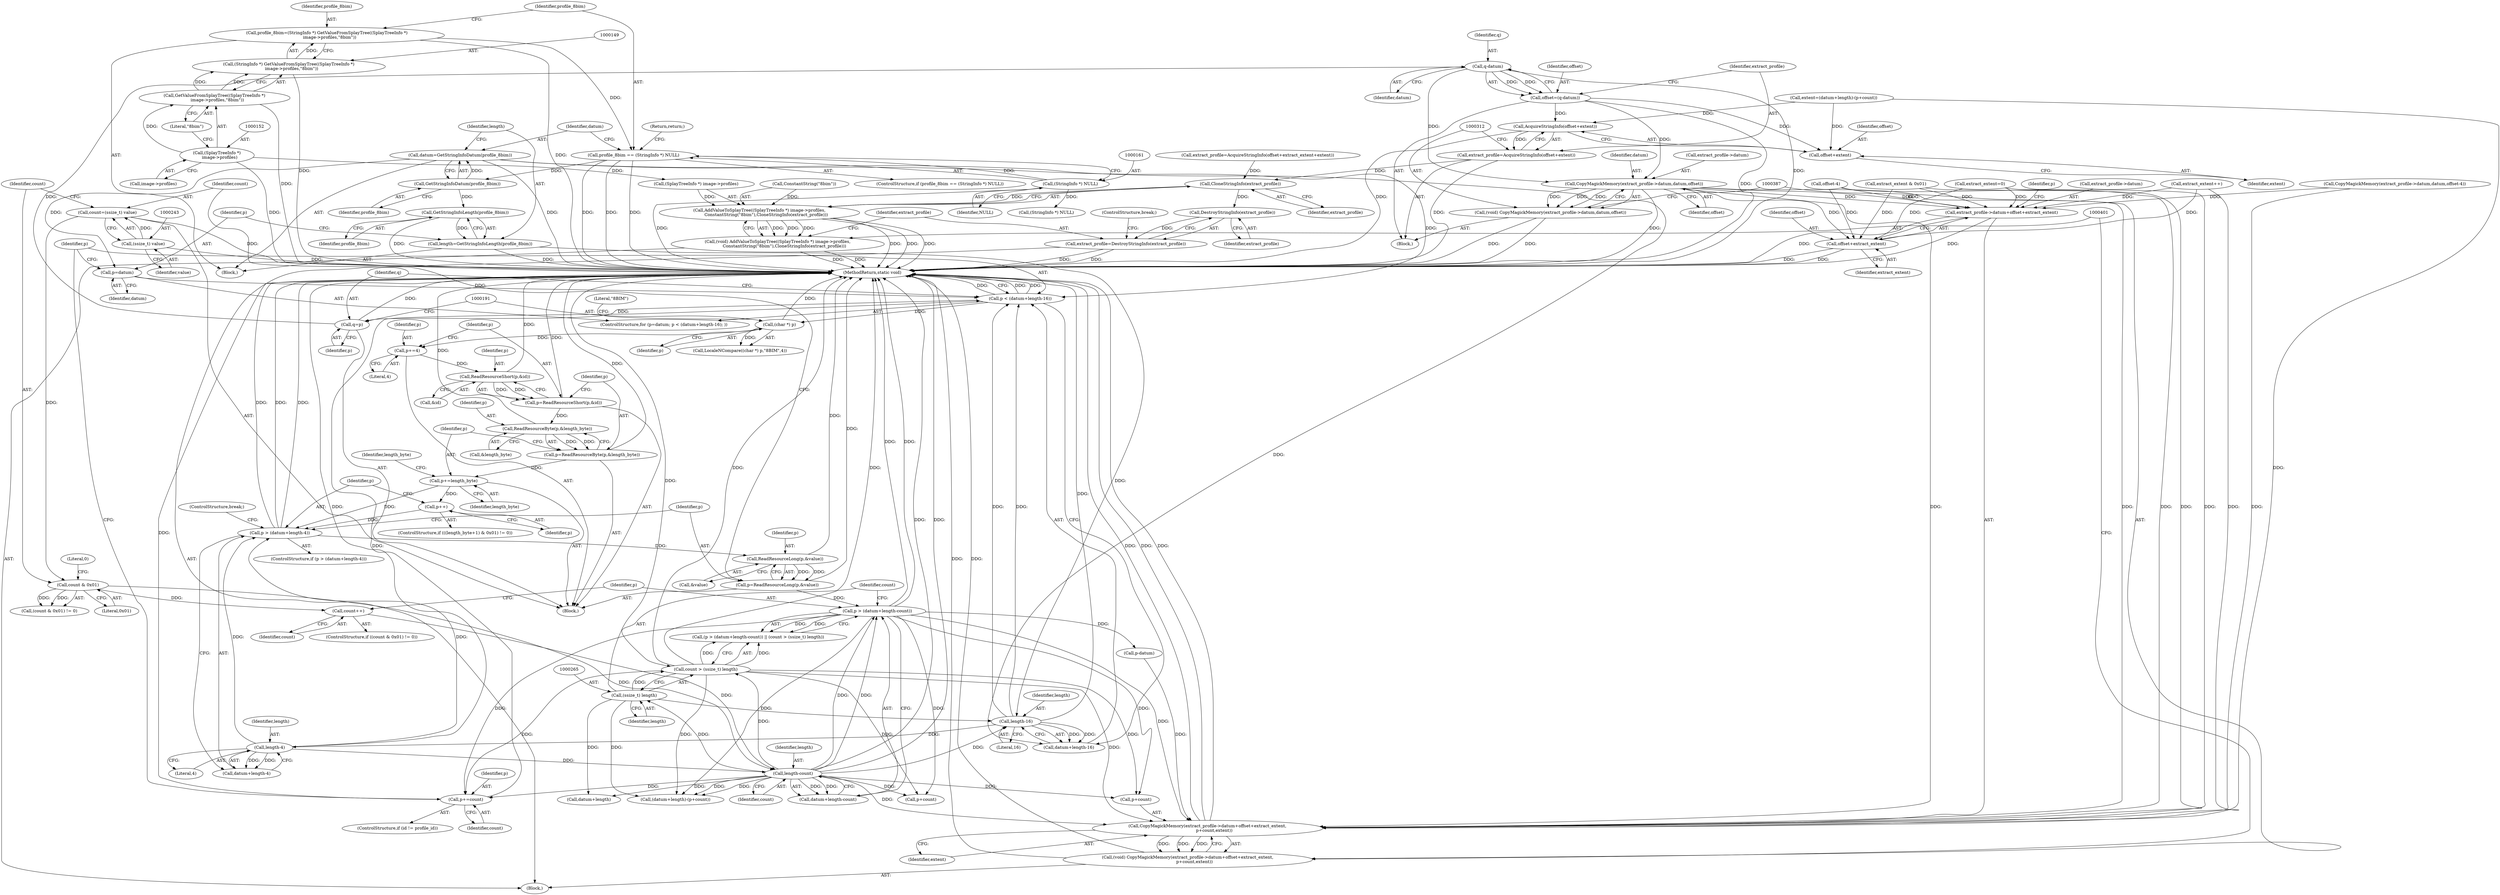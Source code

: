 digraph "1_ImageMagick_478cce544fdf1de882d78381768458f397964453@pointer" {
"1000302" [label="(Call,q-datum)"];
"1000184" [label="(Call,q=p)"];
"1000176" [label="(Call,p < (datum+length-16))"];
"1000272" [label="(Call,p+=count)"];
"1000262" [label="(Call,count > (ssize_t) length)"];
"1000259" [label="(Call,length-count)"];
"1000230" [label="(Call,length-4)"];
"1000180" [label="(Call,length-16)"];
"1000168" [label="(Call,length=GetStringInfoLength(profile_8bim))"];
"1000170" [label="(Call,GetStringInfoLength(profile_8bim))"];
"1000166" [label="(Call,GetStringInfoDatum(profile_8bim))"];
"1000158" [label="(Call,profile_8bim == (StringInfo *) NULL)"];
"1000146" [label="(Call,profile_8bim=(StringInfo *) GetValueFromSplayTree((SplayTreeInfo *)\n    image->profiles,\"8bim\"))"];
"1000148" [label="(Call,(StringInfo *) GetValueFromSplayTree((SplayTreeInfo *)\n    image->profiles,\"8bim\"))"];
"1000150" [label="(Call,GetValueFromSplayTree((SplayTreeInfo *)\n    image->profiles,\"8bim\"))"];
"1000151" [label="(Call,(SplayTreeInfo *)\n    image->profiles)"];
"1000160" [label="(Call,(StringInfo *) NULL)"];
"1000264" [label="(Call,(ssize_t) length)"];
"1000247" [label="(Call,count & 0x01)"];
"1000240" [label="(Call,count=(ssize_t) value)"];
"1000242" [label="(Call,(ssize_t) value)"];
"1000251" [label="(Call,count++)"];
"1000255" [label="(Call,p > (datum+length-count))"];
"1000234" [label="(Call,p=ReadResourceLong(p,&value))"];
"1000236" [label="(Call,ReadResourceLong(p,&value))"];
"1000226" [label="(Call,p > (datum+length-4))"];
"1000212" [label="(Call,p+=length_byte)"];
"1000206" [label="(Call,p=ReadResourceByte(p,&length_byte))"];
"1000208" [label="(Call,ReadResourceByte(p,&length_byte))"];
"1000200" [label="(Call,p=ReadResourceShort(p,&id))"];
"1000202" [label="(Call,ReadResourceShort(p,&id))"];
"1000197" [label="(Call,p+=4)"];
"1000190" [label="(Call,(char *) p)"];
"1000223" [label="(Call,p++)"];
"1000173" [label="(Call,p=datum)"];
"1000164" [label="(Call,datum=GetStringInfoDatum(profile_8bim))"];
"1000300" [label="(Call,offset=(q-datum))"];
"1000307" [label="(Call,AcquireStringInfo(offset+extent))"];
"1000305" [label="(Call,extract_profile=AcquireStringInfo(offset+extent))"];
"1000410" [label="(Call,CloneStringInfo(extract_profile))"];
"1000402" [label="(Call,AddValueToSplayTree((SplayTreeInfo *) image->profiles,\n          ConstantString(\"8bim\"),CloneStringInfo(extract_profile)))"];
"1000400" [label="(Call,(void) AddValueToSplayTree((SplayTreeInfo *) image->profiles,\n          ConstantString(\"8bim\"),CloneStringInfo(extract_profile)))"];
"1000414" [label="(Call,DestroyStringInfo(extract_profile))"];
"1000412" [label="(Call,extract_profile=DestroyStringInfo(extract_profile))"];
"1000308" [label="(Call,offset+extent)"];
"1000313" [label="(Call,CopyMagickMemory(extract_profile->datum,datum,offset))"];
"1000311" [label="(Call,(void) CopyMagickMemory(extract_profile->datum,datum,offset))"];
"1000388" [label="(Call,CopyMagickMemory(extract_profile->datum+offset+extract_extent,\n          p+count,extent))"];
"1000386" [label="(Call,(void) CopyMagickMemory(extract_profile->datum+offset+extract_extent,\n          p+count,extent))"];
"1000389" [label="(Call,extract_profile->datum+offset+extract_extent)"];
"1000393" [label="(Call,offset+extract_extent)"];
"1000249" [label="(Literal,0x01)"];
"1000189" [label="(Call,LocaleNCompare((char *) p,\"8BIM\",4))"];
"1000274" [label="(Identifier,count)"];
"1000308" [label="(Call,offset+extent)"];
"1000199" [label="(Literal,4)"];
"1000235" [label="(Identifier,p)"];
"1000197" [label="(Call,p+=4)"];
"1000402" [label="(Call,AddValueToSplayTree((SplayTreeInfo *) image->profiles,\n          ConstantString(\"8bim\"),CloneStringInfo(extract_profile)))"];
"1000286" [label="(Call,(datum+length)-(p+count))"];
"1000180" [label="(Call,length-16)"];
"1000207" [label="(Identifier,p)"];
"1000230" [label="(Call,length-4)"];
"1000304" [label="(Identifier,datum)"];
"1000254" [label="(Call,(p > (datum+length-count)) || (count > (ssize_t) length))"];
"1000176" [label="(Call,p < (datum+length-16))"];
"1000175" [label="(Identifier,datum)"];
"1000158" [label="(Call,profile_8bim == (StringInfo *) NULL)"];
"1000313" [label="(Call,CopyMagickMemory(extract_profile->datum,datum,offset))"];
"1000415" [label="(Identifier,extract_profile)"];
"1000403" [label="(Call,(SplayTreeInfo *) image->profiles)"];
"1000162" [label="(Identifier,NULL)"];
"1000104" [label="(Block,)"];
"1000309" [label="(Identifier,offset)"];
"1000314" [label="(Call,extract_profile->datum)"];
"1000153" [label="(Call,image->profiles)"];
"1000290" [label="(Call,p+count)"];
"1000226" [label="(Call,p > (datum+length-4))"];
"1000307" [label="(Call,AcquireStringInfo(offset+extent))"];
"1000206" [label="(Call,p=ReadResourceByte(p,&length_byte))"];
"1000204" [label="(Call,&id)"];
"1000302" [label="(Call,q-datum)"];
"1000182" [label="(Literal,16)"];
"1000232" [label="(Literal,4)"];
"1000266" [label="(Identifier,length)"];
"1000212" [label="(Call,p+=length_byte)"];
"1000174" [label="(Identifier,p)"];
"1000256" [label="(Identifier,p)"];
"1000236" [label="(Call,ReadResourceLong(p,&value))"];
"1000413" [label="(Identifier,extract_profile)"];
"1000178" [label="(Call,datum+length-16)"];
"1000311" [label="(Call,(void) CopyMagickMemory(extract_profile->datum,datum,offset))"];
"1000255" [label="(Call,p > (datum+length-count))"];
"1000323" [label="(Call,p-datum)"];
"1000173" [label="(Call,p=datum)"];
"1000147" [label="(Identifier,profile_8bim)"];
"1000150" [label="(Call,GetValueFromSplayTree((SplayTreeInfo *)\n    image->profiles,\"8bim\"))"];
"1000389" [label="(Call,extract_profile->datum+offset+extract_extent)"];
"1000227" [label="(Identifier,p)"];
"1000200" [label="(Call,p=ReadResourceShort(p,&id))"];
"1000159" [label="(Identifier,profile_8bim)"];
"1000349" [label="(Call,CopyMagickMemory(extract_profile->datum,datum,offset-4))"];
"1000165" [label="(Identifier,datum)"];
"1000246" [label="(Call,(count & 0x01) != 0)"];
"1000238" [label="(Call,&value)"];
"1000224" [label="(Identifier,p)"];
"1000172" [label="(ControlStructure,for (p=datum; p < (datum+length-16); ))"];
"1000259" [label="(Call,length-count)"];
"1000231" [label="(Identifier,length)"];
"1000201" [label="(Identifier,p)"];
"1000234" [label="(Call,p=ReadResourceLong(p,&value))"];
"1000209" [label="(Identifier,p)"];
"1000393" [label="(Call,offset+extract_extent)"];
"1000169" [label="(Identifier,length)"];
"1000164" [label="(Call,datum=GetStringInfoDatum(profile_8bim))"];
"1000160" [label="(Call,(StringInfo *) NULL)"];
"1000386" [label="(Call,(void) CopyMagickMemory(extract_profile->datum+offset+extract_extent,\n          p+count,extent))"];
"1000417" [label="(MethodReturn,static void)"];
"1000268" [label="(ControlStructure,if (id != profile_id))"];
"1000184" [label="(Call,q=p)"];
"1000395" [label="(Identifier,extract_extent)"];
"1000244" [label="(Identifier,value)"];
"1000151" [label="(Call,(SplayTreeInfo *)\n    image->profiles)"];
"1000299" [label="(Block,)"];
"1000237" [label="(Identifier,p)"];
"1000264" [label="(Call,(ssize_t) length)"];
"1000166" [label="(Call,GetStringInfoDatum(profile_8bim))"];
"1000240" [label="(Call,count=(ssize_t) value)"];
"1000396" [label="(Call,p+count)"];
"1000193" [label="(Literal,\"8BIM\")"];
"1000276" [label="(Block,)"];
"1000300" [label="(Call,offset=(q-datum))"];
"1000190" [label="(Call,(char *) p)"];
"1000411" [label="(Identifier,extract_profile)"];
"1000186" [label="(Identifier,p)"];
"1000208" [label="(Call,ReadResourceByte(p,&length_byte))"];
"1000408" [label="(Call,ConstantString(\"8bim\"))"];
"1000156" [label="(Literal,\"8bim\")"];
"1000257" [label="(Call,datum+length-count)"];
"1000272" [label="(Call,p+=count)"];
"1000263" [label="(Identifier,count)"];
"1000241" [label="(Identifier,count)"];
"1000400" [label="(Call,(void) AddValueToSplayTree((SplayTreeInfo *) image->profiles,\n          ConstantString(\"8bim\"),CloneStringInfo(extract_profile)))"];
"1000198" [label="(Identifier,p)"];
"1000192" [label="(Identifier,p)"];
"1000183" [label="(Block,)"];
"1000310" [label="(Identifier,extent)"];
"1000210" [label="(Call,&length_byte)"];
"1000317" [label="(Identifier,datum)"];
"1000185" [label="(Identifier,q)"];
"1000214" [label="(Identifier,length_byte)"];
"1000364" [label="(Call,offset-4)"];
"1000203" [label="(Identifier,p)"];
"1000177" [label="(Identifier,p)"];
"1000252" [label="(Identifier,count)"];
"1000233" [label="(ControlStructure,break;)"];
"1000296" [label="(Call,(StringInfo *) NULL)"];
"1000397" [label="(Identifier,p)"];
"1000171" [label="(Identifier,profile_8bim)"];
"1000202" [label="(Call,ReadResourceShort(p,&id))"];
"1000248" [label="(Identifier,count)"];
"1000146" [label="(Call,profile_8bim=(StringInfo *) GetValueFromSplayTree((SplayTreeInfo *)\n    image->profiles,\"8bim\"))"];
"1000399" [label="(Identifier,extent)"];
"1000305" [label="(Call,extract_profile=AcquireStringInfo(offset+extent))"];
"1000247" [label="(Call,count & 0x01)"];
"1000394" [label="(Identifier,offset)"];
"1000219" [label="(Identifier,length_byte)"];
"1000410" [label="(Call,CloneStringInfo(extract_profile))"];
"1000170" [label="(Call,GetStringInfoLength(profile_8bim))"];
"1000163" [label="(Return,return;)"];
"1000223" [label="(Call,p++)"];
"1000303" [label="(Identifier,q)"];
"1000157" [label="(ControlStructure,if (profile_8bim == (StringInfo *) NULL))"];
"1000242" [label="(Call,(ssize_t) value)"];
"1000251" [label="(Call,count++)"];
"1000167" [label="(Identifier,profile_8bim)"];
"1000333" [label="(Call,extract_extent & 0x01)"];
"1000225" [label="(ControlStructure,if (p > (datum+length-4)))"];
"1000213" [label="(Identifier,p)"];
"1000284" [label="(Call,extent=(datum+length)-(p+count))"];
"1000260" [label="(Identifier,length)"];
"1000262" [label="(Call,count > (ssize_t) length)"];
"1000388" [label="(Call,CopyMagickMemory(extract_profile->datum+offset+extract_extent,\n          p+count,extent))"];
"1000168" [label="(Call,length=GetStringInfoLength(profile_8bim))"];
"1000301" [label="(Identifier,offset)"];
"1000318" [label="(Identifier,offset)"];
"1000281" [label="(Call,extract_extent=0)"];
"1000306" [label="(Identifier,extract_profile)"];
"1000390" [label="(Call,extract_profile->datum)"];
"1000287" [label="(Call,datum+length)"];
"1000339" [label="(Call,extract_profile=AcquireStringInfo(offset+extract_extent+extent))"];
"1000228" [label="(Call,datum+length-4)"];
"1000273" [label="(Identifier,p)"];
"1000337" [label="(Call,extract_extent++)"];
"1000414" [label="(Call,DestroyStringInfo(extract_profile))"];
"1000261" [label="(Identifier,count)"];
"1000181" [label="(Identifier,length)"];
"1000245" [label="(ControlStructure,if ((count & 0x01) != 0))"];
"1000250" [label="(Literal,0)"];
"1000148" [label="(Call,(StringInfo *) GetValueFromSplayTree((SplayTreeInfo *)\n    image->profiles,\"8bim\"))"];
"1000416" [label="(ControlStructure,break;)"];
"1000412" [label="(Call,extract_profile=DestroyStringInfo(extract_profile))"];
"1000215" [label="(ControlStructure,if (((length_byte+1) & 0x01) != 0))"];
"1000302" -> "1000300"  [label="AST: "];
"1000302" -> "1000304"  [label="CFG: "];
"1000303" -> "1000302"  [label="AST: "];
"1000304" -> "1000302"  [label="AST: "];
"1000300" -> "1000302"  [label="CFG: "];
"1000302" -> "1000417"  [label="DDG: "];
"1000302" -> "1000300"  [label="DDG: "];
"1000302" -> "1000300"  [label="DDG: "];
"1000184" -> "1000302"  [label="DDG: "];
"1000302" -> "1000313"  [label="DDG: "];
"1000184" -> "1000183"  [label="AST: "];
"1000184" -> "1000186"  [label="CFG: "];
"1000185" -> "1000184"  [label="AST: "];
"1000186" -> "1000184"  [label="AST: "];
"1000191" -> "1000184"  [label="CFG: "];
"1000184" -> "1000417"  [label="DDG: "];
"1000176" -> "1000184"  [label="DDG: "];
"1000176" -> "1000172"  [label="AST: "];
"1000176" -> "1000178"  [label="CFG: "];
"1000177" -> "1000176"  [label="AST: "];
"1000178" -> "1000176"  [label="AST: "];
"1000185" -> "1000176"  [label="CFG: "];
"1000417" -> "1000176"  [label="CFG: "];
"1000176" -> "1000417"  [label="DDG: "];
"1000176" -> "1000417"  [label="DDG: "];
"1000176" -> "1000417"  [label="DDG: "];
"1000272" -> "1000176"  [label="DDG: "];
"1000173" -> "1000176"  [label="DDG: "];
"1000164" -> "1000176"  [label="DDG: "];
"1000180" -> "1000176"  [label="DDG: "];
"1000180" -> "1000176"  [label="DDG: "];
"1000176" -> "1000190"  [label="DDG: "];
"1000272" -> "1000268"  [label="AST: "];
"1000272" -> "1000274"  [label="CFG: "];
"1000273" -> "1000272"  [label="AST: "];
"1000274" -> "1000272"  [label="AST: "];
"1000177" -> "1000272"  [label="CFG: "];
"1000272" -> "1000417"  [label="DDG: "];
"1000262" -> "1000272"  [label="DDG: "];
"1000259" -> "1000272"  [label="DDG: "];
"1000255" -> "1000272"  [label="DDG: "];
"1000262" -> "1000254"  [label="AST: "];
"1000262" -> "1000264"  [label="CFG: "];
"1000263" -> "1000262"  [label="AST: "];
"1000264" -> "1000262"  [label="AST: "];
"1000254" -> "1000262"  [label="CFG: "];
"1000262" -> "1000417"  [label="DDG: "];
"1000262" -> "1000417"  [label="DDG: "];
"1000262" -> "1000254"  [label="DDG: "];
"1000262" -> "1000254"  [label="DDG: "];
"1000259" -> "1000262"  [label="DDG: "];
"1000264" -> "1000262"  [label="DDG: "];
"1000262" -> "1000286"  [label="DDG: "];
"1000262" -> "1000290"  [label="DDG: "];
"1000262" -> "1000388"  [label="DDG: "];
"1000262" -> "1000396"  [label="DDG: "];
"1000259" -> "1000257"  [label="AST: "];
"1000259" -> "1000261"  [label="CFG: "];
"1000260" -> "1000259"  [label="AST: "];
"1000261" -> "1000259"  [label="AST: "];
"1000257" -> "1000259"  [label="CFG: "];
"1000259" -> "1000417"  [label="DDG: "];
"1000259" -> "1000417"  [label="DDG: "];
"1000259" -> "1000180"  [label="DDG: "];
"1000259" -> "1000255"  [label="DDG: "];
"1000259" -> "1000255"  [label="DDG: "];
"1000259" -> "1000257"  [label="DDG: "];
"1000259" -> "1000257"  [label="DDG: "];
"1000230" -> "1000259"  [label="DDG: "];
"1000247" -> "1000259"  [label="DDG: "];
"1000251" -> "1000259"  [label="DDG: "];
"1000259" -> "1000264"  [label="DDG: "];
"1000259" -> "1000286"  [label="DDG: "];
"1000259" -> "1000286"  [label="DDG: "];
"1000259" -> "1000287"  [label="DDG: "];
"1000259" -> "1000290"  [label="DDG: "];
"1000259" -> "1000388"  [label="DDG: "];
"1000259" -> "1000396"  [label="DDG: "];
"1000230" -> "1000228"  [label="AST: "];
"1000230" -> "1000232"  [label="CFG: "];
"1000231" -> "1000230"  [label="AST: "];
"1000232" -> "1000230"  [label="AST: "];
"1000228" -> "1000230"  [label="CFG: "];
"1000230" -> "1000417"  [label="DDG: "];
"1000230" -> "1000226"  [label="DDG: "];
"1000230" -> "1000226"  [label="DDG: "];
"1000230" -> "1000228"  [label="DDG: "];
"1000230" -> "1000228"  [label="DDG: "];
"1000180" -> "1000230"  [label="DDG: "];
"1000180" -> "1000178"  [label="AST: "];
"1000180" -> "1000182"  [label="CFG: "];
"1000181" -> "1000180"  [label="AST: "];
"1000182" -> "1000180"  [label="AST: "];
"1000178" -> "1000180"  [label="CFG: "];
"1000180" -> "1000417"  [label="DDG: "];
"1000180" -> "1000178"  [label="DDG: "];
"1000180" -> "1000178"  [label="DDG: "];
"1000168" -> "1000180"  [label="DDG: "];
"1000264" -> "1000180"  [label="DDG: "];
"1000168" -> "1000104"  [label="AST: "];
"1000168" -> "1000170"  [label="CFG: "];
"1000169" -> "1000168"  [label="AST: "];
"1000170" -> "1000168"  [label="AST: "];
"1000174" -> "1000168"  [label="CFG: "];
"1000168" -> "1000417"  [label="DDG: "];
"1000170" -> "1000168"  [label="DDG: "];
"1000170" -> "1000171"  [label="CFG: "];
"1000171" -> "1000170"  [label="AST: "];
"1000170" -> "1000417"  [label="DDG: "];
"1000166" -> "1000170"  [label="DDG: "];
"1000166" -> "1000164"  [label="AST: "];
"1000166" -> "1000167"  [label="CFG: "];
"1000167" -> "1000166"  [label="AST: "];
"1000164" -> "1000166"  [label="CFG: "];
"1000166" -> "1000164"  [label="DDG: "];
"1000158" -> "1000166"  [label="DDG: "];
"1000158" -> "1000157"  [label="AST: "];
"1000158" -> "1000160"  [label="CFG: "];
"1000159" -> "1000158"  [label="AST: "];
"1000160" -> "1000158"  [label="AST: "];
"1000163" -> "1000158"  [label="CFG: "];
"1000165" -> "1000158"  [label="CFG: "];
"1000158" -> "1000417"  [label="DDG: "];
"1000158" -> "1000417"  [label="DDG: "];
"1000158" -> "1000417"  [label="DDG: "];
"1000146" -> "1000158"  [label="DDG: "];
"1000160" -> "1000158"  [label="DDG: "];
"1000146" -> "1000104"  [label="AST: "];
"1000146" -> "1000148"  [label="CFG: "];
"1000147" -> "1000146"  [label="AST: "];
"1000148" -> "1000146"  [label="AST: "];
"1000159" -> "1000146"  [label="CFG: "];
"1000146" -> "1000417"  [label="DDG: "];
"1000148" -> "1000146"  [label="DDG: "];
"1000148" -> "1000150"  [label="CFG: "];
"1000149" -> "1000148"  [label="AST: "];
"1000150" -> "1000148"  [label="AST: "];
"1000148" -> "1000417"  [label="DDG: "];
"1000150" -> "1000148"  [label="DDG: "];
"1000150" -> "1000148"  [label="DDG: "];
"1000150" -> "1000156"  [label="CFG: "];
"1000151" -> "1000150"  [label="AST: "];
"1000156" -> "1000150"  [label="AST: "];
"1000150" -> "1000417"  [label="DDG: "];
"1000151" -> "1000150"  [label="DDG: "];
"1000151" -> "1000153"  [label="CFG: "];
"1000152" -> "1000151"  [label="AST: "];
"1000153" -> "1000151"  [label="AST: "];
"1000156" -> "1000151"  [label="CFG: "];
"1000151" -> "1000417"  [label="DDG: "];
"1000151" -> "1000403"  [label="DDG: "];
"1000160" -> "1000162"  [label="CFG: "];
"1000161" -> "1000160"  [label="AST: "];
"1000162" -> "1000160"  [label="AST: "];
"1000160" -> "1000417"  [label="DDG: "];
"1000160" -> "1000296"  [label="DDG: "];
"1000264" -> "1000266"  [label="CFG: "];
"1000265" -> "1000264"  [label="AST: "];
"1000266" -> "1000264"  [label="AST: "];
"1000264" -> "1000417"  [label="DDG: "];
"1000264" -> "1000286"  [label="DDG: "];
"1000264" -> "1000287"  [label="DDG: "];
"1000247" -> "1000246"  [label="AST: "];
"1000247" -> "1000249"  [label="CFG: "];
"1000248" -> "1000247"  [label="AST: "];
"1000249" -> "1000247"  [label="AST: "];
"1000250" -> "1000247"  [label="CFG: "];
"1000247" -> "1000246"  [label="DDG: "];
"1000247" -> "1000246"  [label="DDG: "];
"1000240" -> "1000247"  [label="DDG: "];
"1000247" -> "1000251"  [label="DDG: "];
"1000240" -> "1000183"  [label="AST: "];
"1000240" -> "1000242"  [label="CFG: "];
"1000241" -> "1000240"  [label="AST: "];
"1000242" -> "1000240"  [label="AST: "];
"1000248" -> "1000240"  [label="CFG: "];
"1000240" -> "1000417"  [label="DDG: "];
"1000242" -> "1000240"  [label="DDG: "];
"1000242" -> "1000244"  [label="CFG: "];
"1000243" -> "1000242"  [label="AST: "];
"1000244" -> "1000242"  [label="AST: "];
"1000242" -> "1000417"  [label="DDG: "];
"1000251" -> "1000245"  [label="AST: "];
"1000251" -> "1000252"  [label="CFG: "];
"1000252" -> "1000251"  [label="AST: "];
"1000256" -> "1000251"  [label="CFG: "];
"1000255" -> "1000254"  [label="AST: "];
"1000255" -> "1000257"  [label="CFG: "];
"1000256" -> "1000255"  [label="AST: "];
"1000257" -> "1000255"  [label="AST: "];
"1000263" -> "1000255"  [label="CFG: "];
"1000254" -> "1000255"  [label="CFG: "];
"1000255" -> "1000417"  [label="DDG: "];
"1000255" -> "1000417"  [label="DDG: "];
"1000255" -> "1000254"  [label="DDG: "];
"1000255" -> "1000254"  [label="DDG: "];
"1000234" -> "1000255"  [label="DDG: "];
"1000255" -> "1000286"  [label="DDG: "];
"1000255" -> "1000290"  [label="DDG: "];
"1000255" -> "1000323"  [label="DDG: "];
"1000255" -> "1000388"  [label="DDG: "];
"1000255" -> "1000396"  [label="DDG: "];
"1000234" -> "1000183"  [label="AST: "];
"1000234" -> "1000236"  [label="CFG: "];
"1000235" -> "1000234"  [label="AST: "];
"1000236" -> "1000234"  [label="AST: "];
"1000241" -> "1000234"  [label="CFG: "];
"1000234" -> "1000417"  [label="DDG: "];
"1000236" -> "1000234"  [label="DDG: "];
"1000236" -> "1000234"  [label="DDG: "];
"1000236" -> "1000238"  [label="CFG: "];
"1000237" -> "1000236"  [label="AST: "];
"1000238" -> "1000236"  [label="AST: "];
"1000236" -> "1000417"  [label="DDG: "];
"1000226" -> "1000236"  [label="DDG: "];
"1000226" -> "1000225"  [label="AST: "];
"1000226" -> "1000228"  [label="CFG: "];
"1000227" -> "1000226"  [label="AST: "];
"1000228" -> "1000226"  [label="AST: "];
"1000233" -> "1000226"  [label="CFG: "];
"1000235" -> "1000226"  [label="CFG: "];
"1000226" -> "1000417"  [label="DDG: "];
"1000226" -> "1000417"  [label="DDG: "];
"1000226" -> "1000417"  [label="DDG: "];
"1000212" -> "1000226"  [label="DDG: "];
"1000223" -> "1000226"  [label="DDG: "];
"1000212" -> "1000183"  [label="AST: "];
"1000212" -> "1000214"  [label="CFG: "];
"1000213" -> "1000212"  [label="AST: "];
"1000214" -> "1000212"  [label="AST: "];
"1000219" -> "1000212"  [label="CFG: "];
"1000206" -> "1000212"  [label="DDG: "];
"1000212" -> "1000223"  [label="DDG: "];
"1000206" -> "1000183"  [label="AST: "];
"1000206" -> "1000208"  [label="CFG: "];
"1000207" -> "1000206"  [label="AST: "];
"1000208" -> "1000206"  [label="AST: "];
"1000213" -> "1000206"  [label="CFG: "];
"1000206" -> "1000417"  [label="DDG: "];
"1000208" -> "1000206"  [label="DDG: "];
"1000208" -> "1000206"  [label="DDG: "];
"1000208" -> "1000210"  [label="CFG: "];
"1000209" -> "1000208"  [label="AST: "];
"1000210" -> "1000208"  [label="AST: "];
"1000208" -> "1000417"  [label="DDG: "];
"1000200" -> "1000208"  [label="DDG: "];
"1000200" -> "1000183"  [label="AST: "];
"1000200" -> "1000202"  [label="CFG: "];
"1000201" -> "1000200"  [label="AST: "];
"1000202" -> "1000200"  [label="AST: "];
"1000207" -> "1000200"  [label="CFG: "];
"1000200" -> "1000417"  [label="DDG: "];
"1000202" -> "1000200"  [label="DDG: "];
"1000202" -> "1000200"  [label="DDG: "];
"1000202" -> "1000204"  [label="CFG: "];
"1000203" -> "1000202"  [label="AST: "];
"1000204" -> "1000202"  [label="AST: "];
"1000202" -> "1000417"  [label="DDG: "];
"1000197" -> "1000202"  [label="DDG: "];
"1000197" -> "1000183"  [label="AST: "];
"1000197" -> "1000199"  [label="CFG: "];
"1000198" -> "1000197"  [label="AST: "];
"1000199" -> "1000197"  [label="AST: "];
"1000201" -> "1000197"  [label="CFG: "];
"1000190" -> "1000197"  [label="DDG: "];
"1000190" -> "1000189"  [label="AST: "];
"1000190" -> "1000192"  [label="CFG: "];
"1000191" -> "1000190"  [label="AST: "];
"1000192" -> "1000190"  [label="AST: "];
"1000193" -> "1000190"  [label="CFG: "];
"1000190" -> "1000417"  [label="DDG: "];
"1000190" -> "1000189"  [label="DDG: "];
"1000223" -> "1000215"  [label="AST: "];
"1000223" -> "1000224"  [label="CFG: "];
"1000224" -> "1000223"  [label="AST: "];
"1000227" -> "1000223"  [label="CFG: "];
"1000173" -> "1000172"  [label="AST: "];
"1000173" -> "1000175"  [label="CFG: "];
"1000174" -> "1000173"  [label="AST: "];
"1000175" -> "1000173"  [label="AST: "];
"1000177" -> "1000173"  [label="CFG: "];
"1000164" -> "1000173"  [label="DDG: "];
"1000164" -> "1000104"  [label="AST: "];
"1000165" -> "1000164"  [label="AST: "];
"1000169" -> "1000164"  [label="CFG: "];
"1000164" -> "1000417"  [label="DDG: "];
"1000164" -> "1000178"  [label="DDG: "];
"1000300" -> "1000299"  [label="AST: "];
"1000301" -> "1000300"  [label="AST: "];
"1000306" -> "1000300"  [label="CFG: "];
"1000300" -> "1000417"  [label="DDG: "];
"1000300" -> "1000307"  [label="DDG: "];
"1000300" -> "1000308"  [label="DDG: "];
"1000300" -> "1000313"  [label="DDG: "];
"1000307" -> "1000305"  [label="AST: "];
"1000307" -> "1000308"  [label="CFG: "];
"1000308" -> "1000307"  [label="AST: "];
"1000305" -> "1000307"  [label="CFG: "];
"1000307" -> "1000417"  [label="DDG: "];
"1000307" -> "1000305"  [label="DDG: "];
"1000284" -> "1000307"  [label="DDG: "];
"1000305" -> "1000299"  [label="AST: "];
"1000306" -> "1000305"  [label="AST: "];
"1000312" -> "1000305"  [label="CFG: "];
"1000305" -> "1000417"  [label="DDG: "];
"1000305" -> "1000410"  [label="DDG: "];
"1000410" -> "1000402"  [label="AST: "];
"1000410" -> "1000411"  [label="CFG: "];
"1000411" -> "1000410"  [label="AST: "];
"1000402" -> "1000410"  [label="CFG: "];
"1000410" -> "1000402"  [label="DDG: "];
"1000339" -> "1000410"  [label="DDG: "];
"1000410" -> "1000414"  [label="DDG: "];
"1000402" -> "1000400"  [label="AST: "];
"1000403" -> "1000402"  [label="AST: "];
"1000408" -> "1000402"  [label="AST: "];
"1000400" -> "1000402"  [label="CFG: "];
"1000402" -> "1000417"  [label="DDG: "];
"1000402" -> "1000417"  [label="DDG: "];
"1000402" -> "1000417"  [label="DDG: "];
"1000402" -> "1000400"  [label="DDG: "];
"1000402" -> "1000400"  [label="DDG: "];
"1000402" -> "1000400"  [label="DDG: "];
"1000403" -> "1000402"  [label="DDG: "];
"1000408" -> "1000402"  [label="DDG: "];
"1000400" -> "1000276"  [label="AST: "];
"1000401" -> "1000400"  [label="AST: "];
"1000413" -> "1000400"  [label="CFG: "];
"1000400" -> "1000417"  [label="DDG: "];
"1000400" -> "1000417"  [label="DDG: "];
"1000414" -> "1000412"  [label="AST: "];
"1000414" -> "1000415"  [label="CFG: "];
"1000415" -> "1000414"  [label="AST: "];
"1000412" -> "1000414"  [label="CFG: "];
"1000414" -> "1000412"  [label="DDG: "];
"1000412" -> "1000276"  [label="AST: "];
"1000413" -> "1000412"  [label="AST: "];
"1000416" -> "1000412"  [label="CFG: "];
"1000412" -> "1000417"  [label="DDG: "];
"1000412" -> "1000417"  [label="DDG: "];
"1000308" -> "1000310"  [label="CFG: "];
"1000309" -> "1000308"  [label="AST: "];
"1000310" -> "1000308"  [label="AST: "];
"1000284" -> "1000308"  [label="DDG: "];
"1000313" -> "1000311"  [label="AST: "];
"1000313" -> "1000318"  [label="CFG: "];
"1000314" -> "1000313"  [label="AST: "];
"1000317" -> "1000313"  [label="AST: "];
"1000318" -> "1000313"  [label="AST: "];
"1000311" -> "1000313"  [label="CFG: "];
"1000313" -> "1000417"  [label="DDG: "];
"1000313" -> "1000311"  [label="DDG: "];
"1000313" -> "1000311"  [label="DDG: "];
"1000313" -> "1000311"  [label="DDG: "];
"1000313" -> "1000388"  [label="DDG: "];
"1000313" -> "1000388"  [label="DDG: "];
"1000313" -> "1000389"  [label="DDG: "];
"1000313" -> "1000389"  [label="DDG: "];
"1000313" -> "1000393"  [label="DDG: "];
"1000311" -> "1000299"  [label="AST: "];
"1000312" -> "1000311"  [label="AST: "];
"1000387" -> "1000311"  [label="CFG: "];
"1000311" -> "1000417"  [label="DDG: "];
"1000311" -> "1000417"  [label="DDG: "];
"1000388" -> "1000386"  [label="AST: "];
"1000388" -> "1000399"  [label="CFG: "];
"1000389" -> "1000388"  [label="AST: "];
"1000396" -> "1000388"  [label="AST: "];
"1000399" -> "1000388"  [label="AST: "];
"1000386" -> "1000388"  [label="CFG: "];
"1000388" -> "1000417"  [label="DDG: "];
"1000388" -> "1000417"  [label="DDG: "];
"1000388" -> "1000417"  [label="DDG: "];
"1000388" -> "1000386"  [label="DDG: "];
"1000388" -> "1000386"  [label="DDG: "];
"1000388" -> "1000386"  [label="DDG: "];
"1000349" -> "1000388"  [label="DDG: "];
"1000364" -> "1000388"  [label="DDG: "];
"1000281" -> "1000388"  [label="DDG: "];
"1000333" -> "1000388"  [label="DDG: "];
"1000337" -> "1000388"  [label="DDG: "];
"1000323" -> "1000388"  [label="DDG: "];
"1000284" -> "1000388"  [label="DDG: "];
"1000386" -> "1000276"  [label="AST: "];
"1000387" -> "1000386"  [label="AST: "];
"1000401" -> "1000386"  [label="CFG: "];
"1000386" -> "1000417"  [label="DDG: "];
"1000386" -> "1000417"  [label="DDG: "];
"1000389" -> "1000393"  [label="CFG: "];
"1000390" -> "1000389"  [label="AST: "];
"1000393" -> "1000389"  [label="AST: "];
"1000397" -> "1000389"  [label="CFG: "];
"1000389" -> "1000417"  [label="DDG: "];
"1000389" -> "1000417"  [label="DDG: "];
"1000349" -> "1000389"  [label="DDG: "];
"1000364" -> "1000389"  [label="DDG: "];
"1000281" -> "1000389"  [label="DDG: "];
"1000333" -> "1000389"  [label="DDG: "];
"1000337" -> "1000389"  [label="DDG: "];
"1000393" -> "1000395"  [label="CFG: "];
"1000394" -> "1000393"  [label="AST: "];
"1000395" -> "1000393"  [label="AST: "];
"1000393" -> "1000417"  [label="DDG: "];
"1000393" -> "1000417"  [label="DDG: "];
"1000364" -> "1000393"  [label="DDG: "];
"1000281" -> "1000393"  [label="DDG: "];
"1000333" -> "1000393"  [label="DDG: "];
"1000337" -> "1000393"  [label="DDG: "];
}

